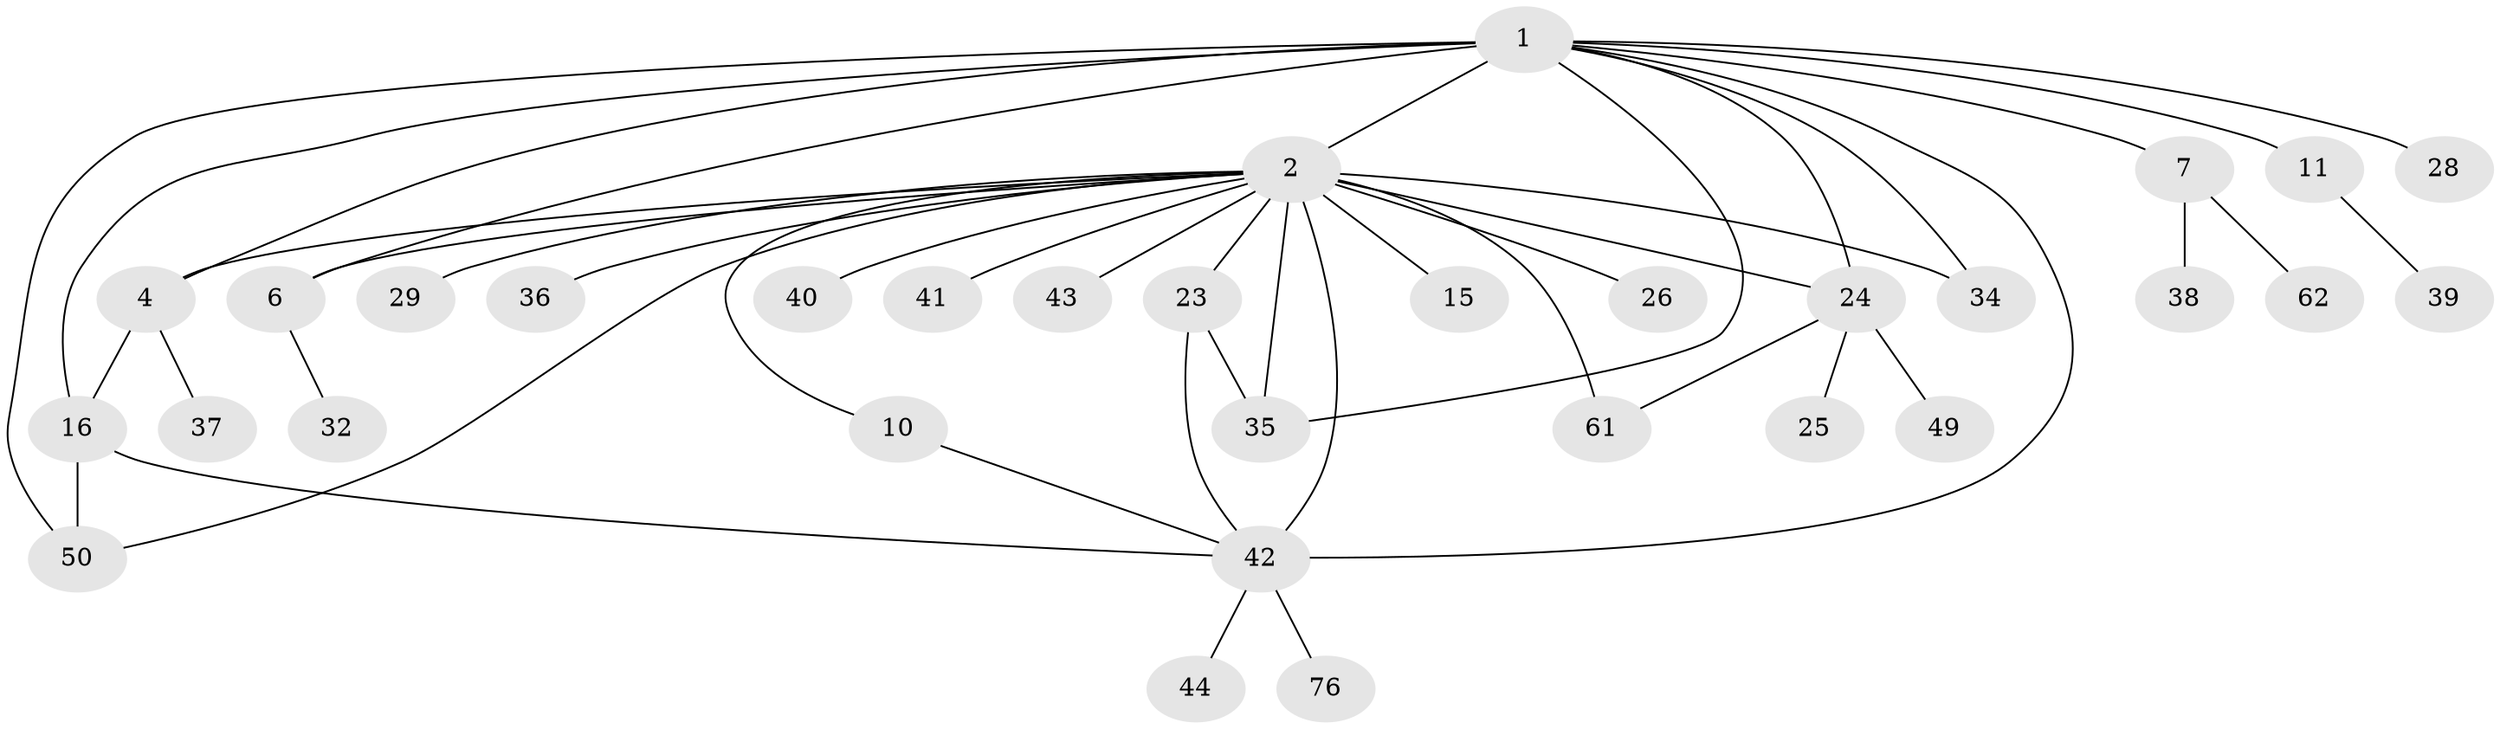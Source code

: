 // original degree distribution, {5: 0.06172839506172839, 27: 0.012345679012345678, 14: 0.012345679012345678, 4: 0.09876543209876543, 1: 0.48148148148148145, 2: 0.2222222222222222, 3: 0.06172839506172839, 7: 0.012345679012345678, 10: 0.012345679012345678, 9: 0.012345679012345678, 6: 0.012345679012345678}
// Generated by graph-tools (version 1.1) at 2025/18/03/04/25 18:18:10]
// undirected, 32 vertices, 45 edges
graph export_dot {
graph [start="1"]
  node [color=gray90,style=filled];
  1 [super="+58+27+3"];
  2 [super="+17+68+69+8+63+14+51+30+81+13+9+21+79+12"];
  4;
  6 [super="+73+46"];
  7;
  10 [super="+59"];
  11 [super="+22"];
  15;
  16;
  23 [super="+31"];
  24;
  25;
  26;
  28 [super="+65"];
  29;
  32;
  34 [super="+47"];
  35 [super="+57"];
  36;
  37;
  38;
  39;
  40;
  41 [super="+72"];
  42 [super="+48"];
  43;
  44;
  49;
  50 [super="+56"];
  61 [super="+64"];
  62;
  76;
  1 -- 2 [weight=4];
  1 -- 7 [weight=2];
  1 -- 16;
  1 -- 6 [weight=2];
  1 -- 11 [weight=2];
  1 -- 34;
  1 -- 35;
  1 -- 4;
  1 -- 42;
  1 -- 50;
  1 -- 24;
  1 -- 28;
  2 -- 4;
  2 -- 10;
  2 -- 24;
  2 -- 26;
  2 -- 29;
  2 -- 43;
  2 -- 50;
  2 -- 42 [weight=2];
  2 -- 34;
  2 -- 35 [weight=3];
  2 -- 36;
  2 -- 40;
  2 -- 41;
  2 -- 61;
  2 -- 15;
  2 -- 23;
  2 -- 6;
  4 -- 16;
  4 -- 37;
  6 -- 32;
  7 -- 38;
  7 -- 62;
  10 -- 42;
  11 -- 39;
  16 -- 42;
  16 -- 50;
  23 -- 35;
  23 -- 42;
  24 -- 25;
  24 -- 49;
  24 -- 61;
  42 -- 44;
  42 -- 76;
}
